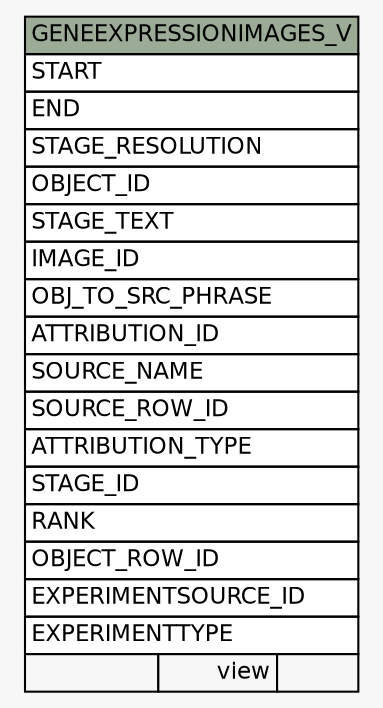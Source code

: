 // dot 2.38.0 on Windows 10 10.0
// SchemaSpy rev Unknown
digraph "GENEEXPRESSIONIMAGES_V" {
  graph [
    rankdir="RL"
    bgcolor="#f7f7f7"
    nodesep="0.18"
    ranksep="0.46"
    fontname="Helvetica"
    fontsize="11"
  ];
  node [
    fontname="Helvetica"
    fontsize="11"
    shape="plaintext"
  ];
  edge [
    arrowsize="0.8"
  ];
  "GENEEXPRESSIONIMAGES_V" [
    label=<
    <TABLE BORDER="0" CELLBORDER="1" CELLSPACING="0" BGCOLOR="#ffffff">
      <TR><TD COLSPAN="3" BGCOLOR="#9bab96" ALIGN="CENTER">GENEEXPRESSIONIMAGES_V</TD></TR>
      <TR><TD PORT="START" COLSPAN="3" ALIGN="LEFT">START</TD></TR>
      <TR><TD PORT="END" COLSPAN="3" ALIGN="LEFT">END</TD></TR>
      <TR><TD PORT="STAGE_RESOLUTION" COLSPAN="3" ALIGN="LEFT">STAGE_RESOLUTION</TD></TR>
      <TR><TD PORT="OBJECT_ID" COLSPAN="3" ALIGN="LEFT">OBJECT_ID</TD></TR>
      <TR><TD PORT="STAGE_TEXT" COLSPAN="3" ALIGN="LEFT">STAGE_TEXT</TD></TR>
      <TR><TD PORT="IMAGE_ID" COLSPAN="3" ALIGN="LEFT">IMAGE_ID</TD></TR>
      <TR><TD PORT="OBJ_TO_SRC_PHRASE" COLSPAN="3" ALIGN="LEFT">OBJ_TO_SRC_PHRASE</TD></TR>
      <TR><TD PORT="ATTRIBUTION_ID" COLSPAN="3" ALIGN="LEFT">ATTRIBUTION_ID</TD></TR>
      <TR><TD PORT="SOURCE_NAME" COLSPAN="3" ALIGN="LEFT">SOURCE_NAME</TD></TR>
      <TR><TD PORT="SOURCE_ROW_ID" COLSPAN="3" ALIGN="LEFT">SOURCE_ROW_ID</TD></TR>
      <TR><TD PORT="ATTRIBUTION_TYPE" COLSPAN="3" ALIGN="LEFT">ATTRIBUTION_TYPE</TD></TR>
      <TR><TD PORT="STAGE_ID" COLSPAN="3" ALIGN="LEFT">STAGE_ID</TD></TR>
      <TR><TD PORT="RANK" COLSPAN="3" ALIGN="LEFT">RANK</TD></TR>
      <TR><TD PORT="OBJECT_ROW_ID" COLSPAN="3" ALIGN="LEFT">OBJECT_ROW_ID</TD></TR>
      <TR><TD PORT="EXPERIMENTSOURCE_ID" COLSPAN="3" ALIGN="LEFT">EXPERIMENTSOURCE_ID</TD></TR>
      <TR><TD PORT="EXPERIMENTTYPE" COLSPAN="3" ALIGN="LEFT">EXPERIMENTTYPE</TD></TR>
      <TR><TD ALIGN="LEFT" BGCOLOR="#f7f7f7">  </TD><TD ALIGN="RIGHT" BGCOLOR="#f7f7f7">view</TD><TD ALIGN="RIGHT" BGCOLOR="#f7f7f7">  </TD></TR>
    </TABLE>>
    URL="tables/GENEEXPRESSIONIMAGES_V.html"
    tooltip="GENEEXPRESSIONIMAGES_V"
  ];
}

